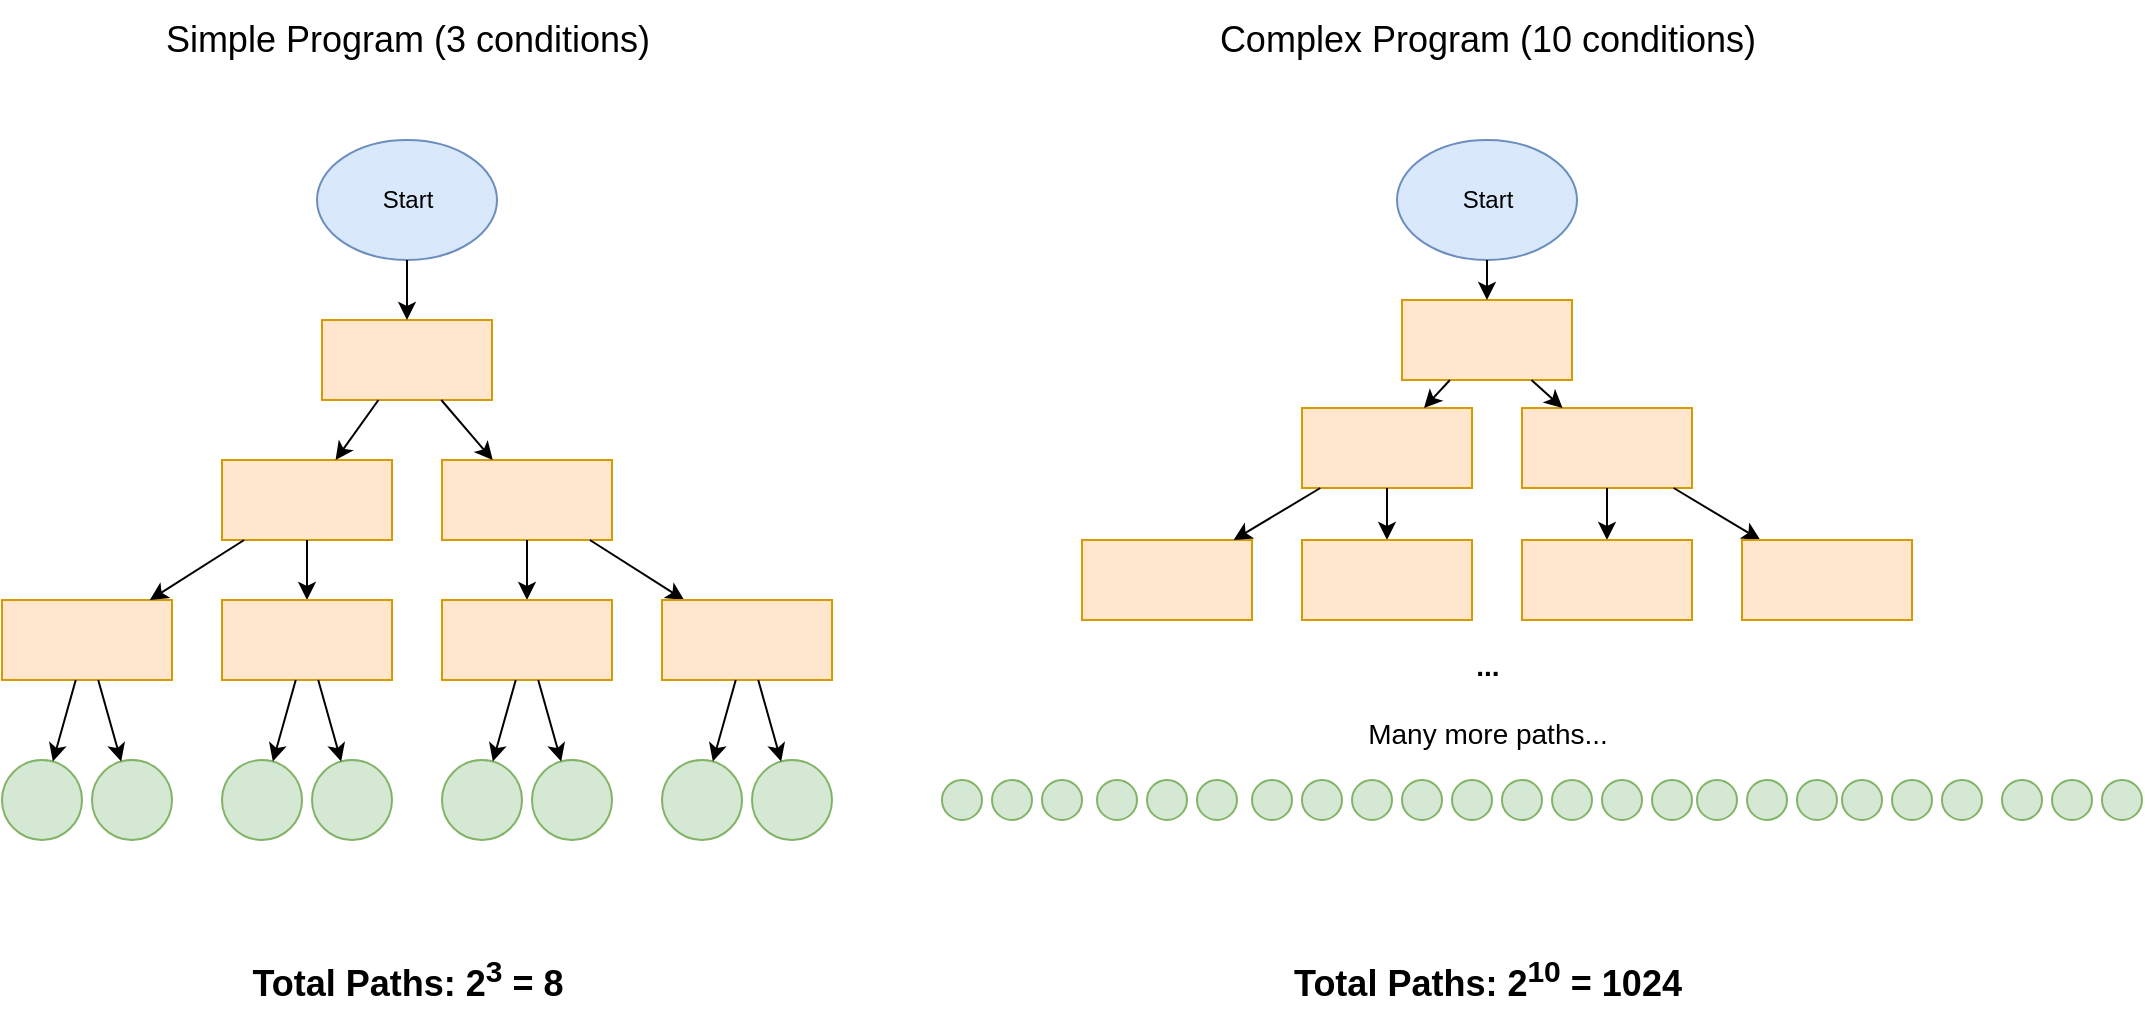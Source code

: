 <mxfile version="27.1.6">
  <diagram name="Page-1" id="XNn9qkbo-0PmLhz2_k7J">
    <mxGraphModel dx="247" dy="868" grid="1" gridSize="10" guides="1" tooltips="1" connect="1" arrows="0" fold="1" page="1" pageScale="1" pageWidth="1169" pageHeight="827" math="0" shadow="0">
      <root>
        <mxCell id="0" />
        <mxCell id="1" parent="0" />
        <mxCell id="MMlV0wLjxZRMG4Yw0ZiT-1" value="Start" style="ellipse;whiteSpace=wrap;html=1;fillColor=#dae8fc;strokeColor=#6c8ebf;" vertex="1" parent="1">
          <mxGeometry x="227.5" y="240" width="90" height="60" as="geometry" />
        </mxCell>
        <mxCell id="MMlV0wLjxZRMG4Yw0ZiT-4" value="" style="rounded=0;whiteSpace=wrap;html=1;fillColor=#ffe6cc;strokeColor=#d79b00;" vertex="1" parent="1">
          <mxGeometry x="230" y="330" width="85" height="40" as="geometry" />
        </mxCell>
        <mxCell id="MMlV0wLjxZRMG4Yw0ZiT-5" value="" style="rounded=0;whiteSpace=wrap;html=1;fillColor=#ffe6cc;strokeColor=#d79b00;" vertex="1" parent="1">
          <mxGeometry x="290" y="400" width="85" height="40" as="geometry" />
        </mxCell>
        <mxCell id="MMlV0wLjxZRMG4Yw0ZiT-6" value="" style="rounded=0;whiteSpace=wrap;html=1;fillColor=#ffe6cc;strokeColor=#d79b00;" vertex="1" parent="1">
          <mxGeometry x="180" y="400" width="85" height="40" as="geometry" />
        </mxCell>
        <mxCell id="MMlV0wLjxZRMG4Yw0ZiT-7" value="" style="rounded=0;whiteSpace=wrap;html=1;fillColor=#ffe6cc;strokeColor=#d79b00;" vertex="1" parent="1">
          <mxGeometry x="70" y="470" width="85" height="40" as="geometry" />
        </mxCell>
        <mxCell id="MMlV0wLjxZRMG4Yw0ZiT-11" value="" style="ellipse;whiteSpace=wrap;html=1;aspect=fixed;fillColor=#d5e8d4;strokeColor=#82b366;" vertex="1" parent="1">
          <mxGeometry x="70" y="550" width="40" height="40" as="geometry" />
        </mxCell>
        <mxCell id="MMlV0wLjxZRMG4Yw0ZiT-20" value="" style="ellipse;whiteSpace=wrap;html=1;aspect=fixed;fillColor=#d5e8d4;strokeColor=#82b366;" vertex="1" parent="1">
          <mxGeometry x="115" y="550" width="40" height="40" as="geometry" />
        </mxCell>
        <mxCell id="MMlV0wLjxZRMG4Yw0ZiT-33" value="" style="endArrow=classic;html=1;rounded=0;" edge="1" parent="1" source="MMlV0wLjxZRMG4Yw0ZiT-1" target="MMlV0wLjxZRMG4Yw0ZiT-4">
          <mxGeometry width="50" height="50" relative="1" as="geometry">
            <mxPoint x="530" y="410" as="sourcePoint" />
            <mxPoint x="580" y="360" as="targetPoint" />
          </mxGeometry>
        </mxCell>
        <mxCell id="MMlV0wLjxZRMG4Yw0ZiT-34" value="" style="endArrow=classic;html=1;rounded=0;" edge="1" parent="1" source="MMlV0wLjxZRMG4Yw0ZiT-4" target="MMlV0wLjxZRMG4Yw0ZiT-5">
          <mxGeometry width="50" height="50" relative="1" as="geometry">
            <mxPoint x="580" y="540" as="sourcePoint" />
            <mxPoint x="630" y="490" as="targetPoint" />
          </mxGeometry>
        </mxCell>
        <mxCell id="MMlV0wLjxZRMG4Yw0ZiT-35" value="" style="endArrow=classic;html=1;rounded=0;" edge="1" parent="1" source="MMlV0wLjxZRMG4Yw0ZiT-4" target="MMlV0wLjxZRMG4Yw0ZiT-6">
          <mxGeometry width="50" height="50" relative="1" as="geometry">
            <mxPoint x="230" y="370" as="sourcePoint" />
            <mxPoint x="255" y="400" as="targetPoint" />
          </mxGeometry>
        </mxCell>
        <mxCell id="MMlV0wLjxZRMG4Yw0ZiT-36" value="" style="endArrow=classic;html=1;rounded=0;" edge="1" parent="1" source="MMlV0wLjxZRMG4Yw0ZiT-6" target="MMlV0wLjxZRMG4Yw0ZiT-7">
          <mxGeometry width="50" height="50" relative="1" as="geometry">
            <mxPoint x="530" y="410" as="sourcePoint" />
            <mxPoint x="580" y="360" as="targetPoint" />
          </mxGeometry>
        </mxCell>
        <mxCell id="MMlV0wLjxZRMG4Yw0ZiT-37" value="" style="endArrow=classic;html=1;rounded=0;" edge="1" parent="1" source="MMlV0wLjxZRMG4Yw0ZiT-6" target="MMlV0wLjxZRMG4Yw0ZiT-42">
          <mxGeometry width="50" height="50" relative="1" as="geometry">
            <mxPoint x="600" y="600" as="sourcePoint" />
            <mxPoint x="222.5" y="470" as="targetPoint" />
          </mxGeometry>
        </mxCell>
        <mxCell id="MMlV0wLjxZRMG4Yw0ZiT-38" value="" style="endArrow=classic;html=1;rounded=0;" edge="1" parent="1" source="MMlV0wLjxZRMG4Yw0ZiT-5" target="MMlV0wLjxZRMG4Yw0ZiT-47">
          <mxGeometry width="50" height="50" relative="1" as="geometry">
            <mxPoint x="650" y="450" as="sourcePoint" />
            <mxPoint x="332.5" y="470" as="targetPoint" />
          </mxGeometry>
        </mxCell>
        <mxCell id="MMlV0wLjxZRMG4Yw0ZiT-39" value="" style="endArrow=classic;html=1;rounded=0;" edge="1" parent="1" source="MMlV0wLjxZRMG4Yw0ZiT-5" target="MMlV0wLjxZRMG4Yw0ZiT-52">
          <mxGeometry width="50" height="50" relative="1" as="geometry">
            <mxPoint x="730" y="490" as="sourcePoint" />
            <mxPoint x="411.071" y="470" as="targetPoint" />
          </mxGeometry>
        </mxCell>
        <mxCell id="MMlV0wLjxZRMG4Yw0ZiT-40" value="" style="endArrow=classic;html=1;rounded=0;" edge="1" parent="1" source="MMlV0wLjxZRMG4Yw0ZiT-7" target="MMlV0wLjxZRMG4Yw0ZiT-11">
          <mxGeometry width="50" height="50" relative="1" as="geometry">
            <mxPoint x="770" y="570" as="sourcePoint" />
            <mxPoint x="820" y="520" as="targetPoint" />
          </mxGeometry>
        </mxCell>
        <mxCell id="MMlV0wLjxZRMG4Yw0ZiT-41" value="" style="endArrow=classic;html=1;rounded=0;" edge="1" parent="1" source="MMlV0wLjxZRMG4Yw0ZiT-7" target="MMlV0wLjxZRMG4Yw0ZiT-20">
          <mxGeometry width="50" height="50" relative="1" as="geometry">
            <mxPoint x="710" y="680" as="sourcePoint" />
            <mxPoint x="760" y="630" as="targetPoint" />
          </mxGeometry>
        </mxCell>
        <mxCell id="MMlV0wLjxZRMG4Yw0ZiT-42" value="" style="rounded=0;whiteSpace=wrap;html=1;fillColor=#ffe6cc;strokeColor=#d79b00;" vertex="1" parent="1">
          <mxGeometry x="180" y="470" width="85" height="40" as="geometry" />
        </mxCell>
        <mxCell id="MMlV0wLjxZRMG4Yw0ZiT-43" value="" style="ellipse;whiteSpace=wrap;html=1;aspect=fixed;fillColor=#d5e8d4;strokeColor=#82b366;" vertex="1" parent="1">
          <mxGeometry x="180" y="550" width="40" height="40" as="geometry" />
        </mxCell>
        <mxCell id="MMlV0wLjxZRMG4Yw0ZiT-44" value="" style="ellipse;whiteSpace=wrap;html=1;aspect=fixed;fillColor=#d5e8d4;strokeColor=#82b366;" vertex="1" parent="1">
          <mxGeometry x="225" y="550" width="40" height="40" as="geometry" />
        </mxCell>
        <mxCell id="MMlV0wLjxZRMG4Yw0ZiT-45" value="" style="endArrow=classic;html=1;rounded=0;" edge="1" parent="1" source="MMlV0wLjxZRMG4Yw0ZiT-42" target="MMlV0wLjxZRMG4Yw0ZiT-43">
          <mxGeometry width="50" height="50" relative="1" as="geometry">
            <mxPoint x="880" y="570" as="sourcePoint" />
            <mxPoint x="930" y="520" as="targetPoint" />
          </mxGeometry>
        </mxCell>
        <mxCell id="MMlV0wLjxZRMG4Yw0ZiT-46" value="" style="endArrow=classic;html=1;rounded=0;" edge="1" parent="1" source="MMlV0wLjxZRMG4Yw0ZiT-42" target="MMlV0wLjxZRMG4Yw0ZiT-44">
          <mxGeometry width="50" height="50" relative="1" as="geometry">
            <mxPoint x="820" y="680" as="sourcePoint" />
            <mxPoint x="870" y="630" as="targetPoint" />
          </mxGeometry>
        </mxCell>
        <mxCell id="MMlV0wLjxZRMG4Yw0ZiT-47" value="" style="rounded=0;whiteSpace=wrap;html=1;fillColor=#ffe6cc;strokeColor=#d79b00;" vertex="1" parent="1">
          <mxGeometry x="290" y="470" width="85" height="40" as="geometry" />
        </mxCell>
        <mxCell id="MMlV0wLjxZRMG4Yw0ZiT-48" value="" style="ellipse;whiteSpace=wrap;html=1;aspect=fixed;fillColor=#d5e8d4;strokeColor=#82b366;" vertex="1" parent="1">
          <mxGeometry x="290" y="550" width="40" height="40" as="geometry" />
        </mxCell>
        <mxCell id="MMlV0wLjxZRMG4Yw0ZiT-49" value="" style="ellipse;whiteSpace=wrap;html=1;aspect=fixed;fillColor=#d5e8d4;strokeColor=#82b366;" vertex="1" parent="1">
          <mxGeometry x="335" y="550" width="40" height="40" as="geometry" />
        </mxCell>
        <mxCell id="MMlV0wLjxZRMG4Yw0ZiT-50" value="" style="endArrow=classic;html=1;rounded=0;" edge="1" parent="1" source="MMlV0wLjxZRMG4Yw0ZiT-47" target="MMlV0wLjxZRMG4Yw0ZiT-48">
          <mxGeometry width="50" height="50" relative="1" as="geometry">
            <mxPoint x="990" y="570" as="sourcePoint" />
            <mxPoint x="1040" y="520" as="targetPoint" />
          </mxGeometry>
        </mxCell>
        <mxCell id="MMlV0wLjxZRMG4Yw0ZiT-51" value="" style="endArrow=classic;html=1;rounded=0;" edge="1" parent="1" source="MMlV0wLjxZRMG4Yw0ZiT-47" target="MMlV0wLjxZRMG4Yw0ZiT-49">
          <mxGeometry width="50" height="50" relative="1" as="geometry">
            <mxPoint x="930" y="680" as="sourcePoint" />
            <mxPoint x="980" y="630" as="targetPoint" />
          </mxGeometry>
        </mxCell>
        <mxCell id="MMlV0wLjxZRMG4Yw0ZiT-52" value="" style="rounded=0;whiteSpace=wrap;html=1;fillColor=#ffe6cc;strokeColor=#d79b00;" vertex="1" parent="1">
          <mxGeometry x="400" y="470" width="85" height="40" as="geometry" />
        </mxCell>
        <mxCell id="MMlV0wLjxZRMG4Yw0ZiT-53" value="" style="ellipse;whiteSpace=wrap;html=1;aspect=fixed;fillColor=#d5e8d4;strokeColor=#82b366;" vertex="1" parent="1">
          <mxGeometry x="400" y="550" width="40" height="40" as="geometry" />
        </mxCell>
        <mxCell id="MMlV0wLjxZRMG4Yw0ZiT-54" value="" style="ellipse;whiteSpace=wrap;html=1;aspect=fixed;fillColor=#d5e8d4;strokeColor=#82b366;" vertex="1" parent="1">
          <mxGeometry x="445" y="550" width="40" height="40" as="geometry" />
        </mxCell>
        <mxCell id="MMlV0wLjxZRMG4Yw0ZiT-55" value="" style="endArrow=classic;html=1;rounded=0;" edge="1" parent="1" source="MMlV0wLjxZRMG4Yw0ZiT-52" target="MMlV0wLjxZRMG4Yw0ZiT-53">
          <mxGeometry width="50" height="50" relative="1" as="geometry">
            <mxPoint x="1100" y="570" as="sourcePoint" />
            <mxPoint x="1150" y="520" as="targetPoint" />
          </mxGeometry>
        </mxCell>
        <mxCell id="MMlV0wLjxZRMG4Yw0ZiT-56" value="" style="endArrow=classic;html=1;rounded=0;" edge="1" parent="1" source="MMlV0wLjxZRMG4Yw0ZiT-52" target="MMlV0wLjxZRMG4Yw0ZiT-54">
          <mxGeometry width="50" height="50" relative="1" as="geometry">
            <mxPoint x="1040" y="680" as="sourcePoint" />
            <mxPoint x="1090" y="630" as="targetPoint" />
          </mxGeometry>
        </mxCell>
        <mxCell id="MMlV0wLjxZRMG4Yw0ZiT-58" value="&lt;font style=&quot;font-size: 18px;&quot;&gt;Simple Program (3 conditions)&lt;/font&gt;" style="text;html=1;align=center;verticalAlign=middle;whiteSpace=wrap;rounded=0;" vertex="1" parent="1">
          <mxGeometry x="97.5" y="170" width="350" height="40" as="geometry" />
        </mxCell>
        <mxCell id="MMlV0wLjxZRMG4Yw0ZiT-74" value="&lt;b&gt;&lt;font style=&quot;font-size: 18px;&quot;&gt;Total Paths: 2&lt;sup&gt;3&lt;/sup&gt;&amp;nbsp;= 8&lt;/font&gt;&lt;/b&gt;" style="text;html=1;align=center;verticalAlign=middle;whiteSpace=wrap;rounded=0;" vertex="1" parent="1">
          <mxGeometry x="97.5" y="640" width="350" height="40" as="geometry" />
        </mxCell>
        <mxCell id="MMlV0wLjxZRMG4Yw0ZiT-75" value="Start" style="ellipse;whiteSpace=wrap;html=1;fillColor=#dae8fc;strokeColor=#6c8ebf;" vertex="1" parent="1">
          <mxGeometry x="767.5" y="240" width="90" height="60" as="geometry" />
        </mxCell>
        <mxCell id="MMlV0wLjxZRMG4Yw0ZiT-76" value="" style="rounded=0;whiteSpace=wrap;html=1;fillColor=#ffe6cc;strokeColor=#d79b00;" vertex="1" parent="1">
          <mxGeometry x="770" y="320" width="85" height="40" as="geometry" />
        </mxCell>
        <mxCell id="MMlV0wLjxZRMG4Yw0ZiT-77" value="" style="rounded=0;whiteSpace=wrap;html=1;fillColor=#ffe6cc;strokeColor=#d79b00;" vertex="1" parent="1">
          <mxGeometry x="830" y="374" width="85" height="40" as="geometry" />
        </mxCell>
        <mxCell id="MMlV0wLjxZRMG4Yw0ZiT-78" value="" style="rounded=0;whiteSpace=wrap;html=1;fillColor=#ffe6cc;strokeColor=#d79b00;" vertex="1" parent="1">
          <mxGeometry x="720" y="374" width="85" height="40" as="geometry" />
        </mxCell>
        <mxCell id="MMlV0wLjxZRMG4Yw0ZiT-79" value="" style="rounded=0;whiteSpace=wrap;html=1;fillColor=#ffe6cc;strokeColor=#d79b00;" vertex="1" parent="1">
          <mxGeometry x="610" y="440" width="85" height="40" as="geometry" />
        </mxCell>
        <mxCell id="MMlV0wLjxZRMG4Yw0ZiT-80" value="" style="endArrow=classic;html=1;rounded=0;" edge="1" parent="1" source="MMlV0wLjxZRMG4Yw0ZiT-75" target="MMlV0wLjxZRMG4Yw0ZiT-76">
          <mxGeometry width="50" height="50" relative="1" as="geometry">
            <mxPoint x="1070" y="410" as="sourcePoint" />
            <mxPoint x="1120" y="360" as="targetPoint" />
          </mxGeometry>
        </mxCell>
        <mxCell id="MMlV0wLjxZRMG4Yw0ZiT-81" value="" style="endArrow=classic;html=1;rounded=0;" edge="1" parent="1" source="MMlV0wLjxZRMG4Yw0ZiT-76" target="MMlV0wLjxZRMG4Yw0ZiT-77">
          <mxGeometry width="50" height="50" relative="1" as="geometry">
            <mxPoint x="1120" y="540" as="sourcePoint" />
            <mxPoint x="1170" y="490" as="targetPoint" />
          </mxGeometry>
        </mxCell>
        <mxCell id="MMlV0wLjxZRMG4Yw0ZiT-82" value="" style="endArrow=classic;html=1;rounded=0;" edge="1" parent="1" source="MMlV0wLjxZRMG4Yw0ZiT-76" target="MMlV0wLjxZRMG4Yw0ZiT-78">
          <mxGeometry width="50" height="50" relative="1" as="geometry">
            <mxPoint x="770" y="370" as="sourcePoint" />
            <mxPoint x="795" y="400" as="targetPoint" />
          </mxGeometry>
        </mxCell>
        <mxCell id="MMlV0wLjxZRMG4Yw0ZiT-83" value="" style="endArrow=classic;html=1;rounded=0;" edge="1" parent="1" source="MMlV0wLjxZRMG4Yw0ZiT-78" target="MMlV0wLjxZRMG4Yw0ZiT-79">
          <mxGeometry width="50" height="50" relative="1" as="geometry">
            <mxPoint x="1070" y="410" as="sourcePoint" />
            <mxPoint x="1120" y="360" as="targetPoint" />
          </mxGeometry>
        </mxCell>
        <mxCell id="MMlV0wLjxZRMG4Yw0ZiT-84" value="" style="endArrow=classic;html=1;rounded=0;" edge="1" parent="1" source="MMlV0wLjxZRMG4Yw0ZiT-78" target="MMlV0wLjxZRMG4Yw0ZiT-87">
          <mxGeometry width="50" height="50" relative="1" as="geometry">
            <mxPoint x="1140" y="600" as="sourcePoint" />
            <mxPoint x="762.5" y="470" as="targetPoint" />
          </mxGeometry>
        </mxCell>
        <mxCell id="MMlV0wLjxZRMG4Yw0ZiT-85" value="" style="endArrow=classic;html=1;rounded=0;" edge="1" parent="1" source="MMlV0wLjxZRMG4Yw0ZiT-77" target="MMlV0wLjxZRMG4Yw0ZiT-88">
          <mxGeometry width="50" height="50" relative="1" as="geometry">
            <mxPoint x="1190" y="450" as="sourcePoint" />
            <mxPoint x="872.5" y="470" as="targetPoint" />
          </mxGeometry>
        </mxCell>
        <mxCell id="MMlV0wLjxZRMG4Yw0ZiT-86" value="" style="endArrow=classic;html=1;rounded=0;" edge="1" parent="1" source="MMlV0wLjxZRMG4Yw0ZiT-77" target="MMlV0wLjxZRMG4Yw0ZiT-89">
          <mxGeometry width="50" height="50" relative="1" as="geometry">
            <mxPoint x="1270" y="490" as="sourcePoint" />
            <mxPoint x="951.071" y="470" as="targetPoint" />
          </mxGeometry>
        </mxCell>
        <mxCell id="MMlV0wLjxZRMG4Yw0ZiT-87" value="" style="rounded=0;whiteSpace=wrap;html=1;fillColor=#ffe6cc;strokeColor=#d79b00;" vertex="1" parent="1">
          <mxGeometry x="720" y="440" width="85" height="40" as="geometry" />
        </mxCell>
        <mxCell id="MMlV0wLjxZRMG4Yw0ZiT-88" value="" style="rounded=0;whiteSpace=wrap;html=1;fillColor=#ffe6cc;strokeColor=#d79b00;" vertex="1" parent="1">
          <mxGeometry x="830" y="440" width="85" height="40" as="geometry" />
        </mxCell>
        <mxCell id="MMlV0wLjxZRMG4Yw0ZiT-89" value="" style="rounded=0;whiteSpace=wrap;html=1;fillColor=#ffe6cc;strokeColor=#d79b00;" vertex="1" parent="1">
          <mxGeometry x="940" y="440" width="85" height="40" as="geometry" />
        </mxCell>
        <mxCell id="MMlV0wLjxZRMG4Yw0ZiT-90" value="&lt;b&gt;&lt;font style=&quot;font-size: 18px;&quot;&gt;Total Paths: 2&lt;sup&gt;10&lt;/sup&gt;&amp;nbsp;= 1024&lt;/font&gt;&lt;/b&gt;" style="text;html=1;align=center;verticalAlign=middle;whiteSpace=wrap;rounded=0;" vertex="1" parent="1">
          <mxGeometry x="637.5" y="640" width="350" height="40" as="geometry" />
        </mxCell>
        <mxCell id="MMlV0wLjxZRMG4Yw0ZiT-92" value="" style="ellipse;whiteSpace=wrap;html=1;aspect=fixed;fillColor=#d5e8d4;strokeColor=#82b366;" vertex="1" parent="1">
          <mxGeometry x="540" y="560" width="20" height="20" as="geometry" />
        </mxCell>
        <mxCell id="MMlV0wLjxZRMG4Yw0ZiT-93" value="" style="ellipse;whiteSpace=wrap;html=1;aspect=fixed;fillColor=#d5e8d4;strokeColor=#82b366;" vertex="1" parent="1">
          <mxGeometry x="565" y="560" width="20" height="20" as="geometry" />
        </mxCell>
        <mxCell id="MMlV0wLjxZRMG4Yw0ZiT-94" value="" style="ellipse;whiteSpace=wrap;html=1;aspect=fixed;fillColor=#d5e8d4;strokeColor=#82b366;" vertex="1" parent="1">
          <mxGeometry x="590" y="560" width="20" height="20" as="geometry" />
        </mxCell>
        <mxCell id="MMlV0wLjxZRMG4Yw0ZiT-100" value="" style="ellipse;whiteSpace=wrap;html=1;aspect=fixed;fillColor=#d5e8d4;strokeColor=#82b366;" vertex="1" parent="1">
          <mxGeometry x="617.5" y="560" width="20" height="20" as="geometry" />
        </mxCell>
        <mxCell id="MMlV0wLjxZRMG4Yw0ZiT-101" value="" style="ellipse;whiteSpace=wrap;html=1;aspect=fixed;fillColor=#d5e8d4;strokeColor=#82b366;" vertex="1" parent="1">
          <mxGeometry x="642.5" y="560" width="20" height="20" as="geometry" />
        </mxCell>
        <mxCell id="MMlV0wLjxZRMG4Yw0ZiT-102" value="" style="ellipse;whiteSpace=wrap;html=1;aspect=fixed;fillColor=#d5e8d4;strokeColor=#82b366;" vertex="1" parent="1">
          <mxGeometry x="667.5" y="560" width="20" height="20" as="geometry" />
        </mxCell>
        <mxCell id="MMlV0wLjxZRMG4Yw0ZiT-103" value="" style="ellipse;whiteSpace=wrap;html=1;aspect=fixed;fillColor=#d5e8d4;strokeColor=#82b366;" vertex="1" parent="1">
          <mxGeometry x="695" y="560" width="20" height="20" as="geometry" />
        </mxCell>
        <mxCell id="MMlV0wLjxZRMG4Yw0ZiT-104" value="" style="ellipse;whiteSpace=wrap;html=1;aspect=fixed;fillColor=#d5e8d4;strokeColor=#82b366;" vertex="1" parent="1">
          <mxGeometry x="720" y="560" width="20" height="20" as="geometry" />
        </mxCell>
        <mxCell id="MMlV0wLjxZRMG4Yw0ZiT-105" value="" style="ellipse;whiteSpace=wrap;html=1;aspect=fixed;fillColor=#d5e8d4;strokeColor=#82b366;" vertex="1" parent="1">
          <mxGeometry x="745" y="560" width="20" height="20" as="geometry" />
        </mxCell>
        <mxCell id="MMlV0wLjxZRMG4Yw0ZiT-106" value="" style="ellipse;whiteSpace=wrap;html=1;aspect=fixed;fillColor=#d5e8d4;strokeColor=#82b366;" vertex="1" parent="1">
          <mxGeometry x="770" y="560" width="20" height="20" as="geometry" />
        </mxCell>
        <mxCell id="MMlV0wLjxZRMG4Yw0ZiT-107" value="" style="ellipse;whiteSpace=wrap;html=1;aspect=fixed;fillColor=#d5e8d4;strokeColor=#82b366;" vertex="1" parent="1">
          <mxGeometry x="795" y="560" width="20" height="20" as="geometry" />
        </mxCell>
        <mxCell id="MMlV0wLjxZRMG4Yw0ZiT-108" value="" style="ellipse;whiteSpace=wrap;html=1;aspect=fixed;fillColor=#d5e8d4;strokeColor=#82b366;" vertex="1" parent="1">
          <mxGeometry x="820" y="560" width="20" height="20" as="geometry" />
        </mxCell>
        <mxCell id="MMlV0wLjxZRMG4Yw0ZiT-109" value="" style="ellipse;whiteSpace=wrap;html=1;aspect=fixed;fillColor=#d5e8d4;strokeColor=#82b366;" vertex="1" parent="1">
          <mxGeometry x="845" y="560" width="20" height="20" as="geometry" />
        </mxCell>
        <mxCell id="MMlV0wLjxZRMG4Yw0ZiT-110" value="" style="ellipse;whiteSpace=wrap;html=1;aspect=fixed;fillColor=#d5e8d4;strokeColor=#82b366;" vertex="1" parent="1">
          <mxGeometry x="870" y="560" width="20" height="20" as="geometry" />
        </mxCell>
        <mxCell id="MMlV0wLjxZRMG4Yw0ZiT-111" value="" style="ellipse;whiteSpace=wrap;html=1;aspect=fixed;fillColor=#d5e8d4;strokeColor=#82b366;" vertex="1" parent="1">
          <mxGeometry x="895" y="560" width="20" height="20" as="geometry" />
        </mxCell>
        <mxCell id="MMlV0wLjxZRMG4Yw0ZiT-112" value="" style="ellipse;whiteSpace=wrap;html=1;aspect=fixed;fillColor=#d5e8d4;strokeColor=#82b366;" vertex="1" parent="1">
          <mxGeometry x="917.5" y="560" width="20" height="20" as="geometry" />
        </mxCell>
        <mxCell id="MMlV0wLjxZRMG4Yw0ZiT-113" value="" style="ellipse;whiteSpace=wrap;html=1;aspect=fixed;fillColor=#d5e8d4;strokeColor=#82b366;" vertex="1" parent="1">
          <mxGeometry x="942.5" y="560" width="20" height="20" as="geometry" />
        </mxCell>
        <mxCell id="MMlV0wLjxZRMG4Yw0ZiT-114" value="" style="ellipse;whiteSpace=wrap;html=1;aspect=fixed;fillColor=#d5e8d4;strokeColor=#82b366;" vertex="1" parent="1">
          <mxGeometry x="967.5" y="560" width="20" height="20" as="geometry" />
        </mxCell>
        <mxCell id="MMlV0wLjxZRMG4Yw0ZiT-115" value="" style="ellipse;whiteSpace=wrap;html=1;aspect=fixed;fillColor=#d5e8d4;strokeColor=#82b366;" vertex="1" parent="1">
          <mxGeometry x="990" y="560" width="20" height="20" as="geometry" />
        </mxCell>
        <mxCell id="MMlV0wLjxZRMG4Yw0ZiT-116" value="" style="ellipse;whiteSpace=wrap;html=1;aspect=fixed;fillColor=#d5e8d4;strokeColor=#82b366;" vertex="1" parent="1">
          <mxGeometry x="1015" y="560" width="20" height="20" as="geometry" />
        </mxCell>
        <mxCell id="MMlV0wLjxZRMG4Yw0ZiT-117" value="" style="ellipse;whiteSpace=wrap;html=1;aspect=fixed;fillColor=#d5e8d4;strokeColor=#82b366;" vertex="1" parent="1">
          <mxGeometry x="1040" y="560" width="20" height="20" as="geometry" />
        </mxCell>
        <mxCell id="MMlV0wLjxZRMG4Yw0ZiT-118" value="" style="ellipse;whiteSpace=wrap;html=1;aspect=fixed;fillColor=#d5e8d4;strokeColor=#82b366;" vertex="1" parent="1">
          <mxGeometry x="1070" y="560" width="20" height="20" as="geometry" />
        </mxCell>
        <mxCell id="MMlV0wLjxZRMG4Yw0ZiT-119" value="" style="ellipse;whiteSpace=wrap;html=1;aspect=fixed;fillColor=#d5e8d4;strokeColor=#82b366;" vertex="1" parent="1">
          <mxGeometry x="1095" y="560" width="20" height="20" as="geometry" />
        </mxCell>
        <mxCell id="MMlV0wLjxZRMG4Yw0ZiT-120" value="" style="ellipse;whiteSpace=wrap;html=1;aspect=fixed;fillColor=#d5e8d4;strokeColor=#82b366;" vertex="1" parent="1">
          <mxGeometry x="1120" y="560" width="20" height="20" as="geometry" />
        </mxCell>
        <mxCell id="MMlV0wLjxZRMG4Yw0ZiT-121" value="&lt;div&gt;&lt;font style=&quot;font-size: 14px;&quot;&gt;&lt;b&gt;...&lt;/b&gt;&lt;/font&gt;&lt;/div&gt;&lt;div&gt;&lt;font style=&quot;font-size: 14px;&quot;&gt;&lt;br&gt;&lt;/font&gt;&lt;/div&gt;&lt;div&gt;&lt;font style=&quot;font-size: 14px;&quot;&gt;Many more paths...&lt;/font&gt;&lt;/div&gt;" style="text;html=1;align=center;verticalAlign=middle;whiteSpace=wrap;rounded=0;" vertex="1" parent="1">
          <mxGeometry x="637.5" y="500" width="350" height="40" as="geometry" />
        </mxCell>
        <mxCell id="MMlV0wLjxZRMG4Yw0ZiT-122" value="&lt;font style=&quot;font-size: 18px;&quot;&gt;Complex Program (10 conditions)&lt;/font&gt;" style="text;html=1;align=center;verticalAlign=middle;whiteSpace=wrap;rounded=0;" vertex="1" parent="1">
          <mxGeometry x="637.5" y="170" width="350" height="40" as="geometry" />
        </mxCell>
      </root>
    </mxGraphModel>
  </diagram>
</mxfile>
